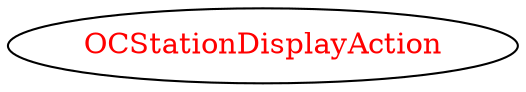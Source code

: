 digraph dependencyGraph {
 concentrate=true;
 ranksep="2.0";
 rankdir="LR"; 
 splines="ortho";
"OCStationDisplayAction" [fontcolor="red"];
}
